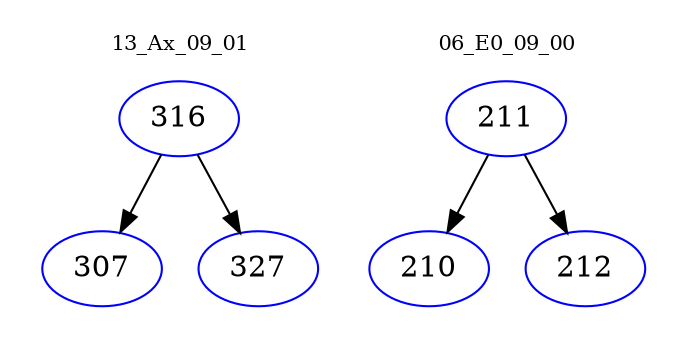 digraph{
subgraph cluster_0 {
color = white
label = "13_Ax_09_01";
fontsize=10;
T0_316 [label="316", color="blue"]
T0_316 -> T0_307 [color="black"]
T0_307 [label="307", color="blue"]
T0_316 -> T0_327 [color="black"]
T0_327 [label="327", color="blue"]
}
subgraph cluster_1 {
color = white
label = "06_E0_09_00";
fontsize=10;
T1_211 [label="211", color="blue"]
T1_211 -> T1_210 [color="black"]
T1_210 [label="210", color="blue"]
T1_211 -> T1_212 [color="black"]
T1_212 [label="212", color="blue"]
}
}
